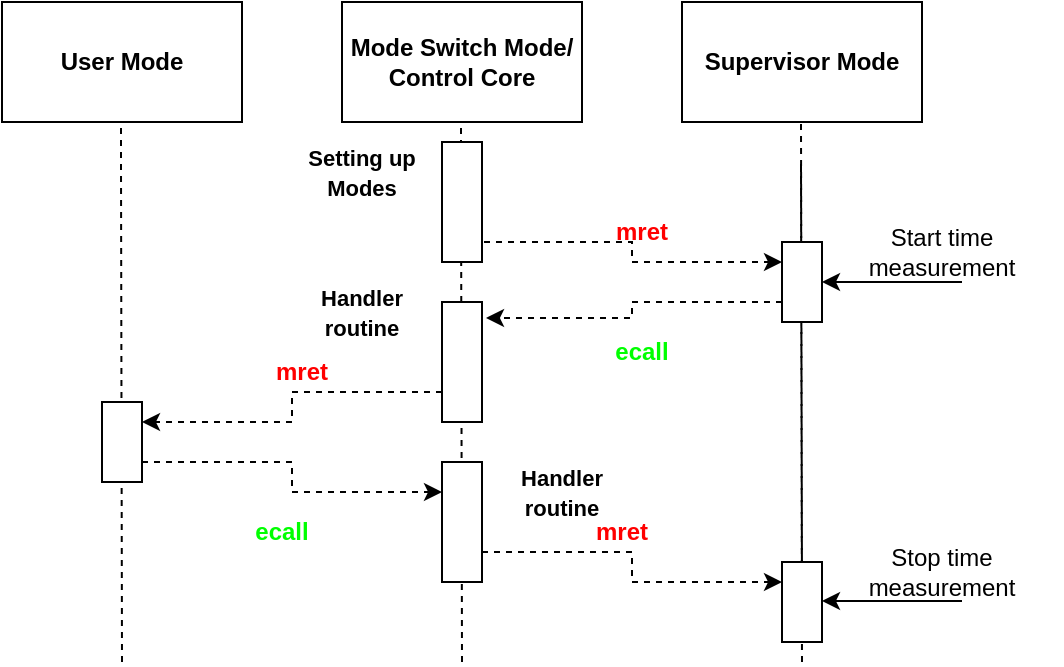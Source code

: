 <mxfile version="22.1.18" type="device">
  <diagram name="Page-1" id="-q-fvx6Urr765f_wn-v6">
    <mxGraphModel dx="1114" dy="551" grid="1" gridSize="10" guides="1" tooltips="1" connect="1" arrows="1" fold="1" page="1" pageScale="1" pageWidth="850" pageHeight="1100" math="0" shadow="0">
      <root>
        <mxCell id="0" />
        <mxCell id="1" parent="0" />
        <mxCell id="VS5uHlb_sq7G1ENyeqIT-1" value="&lt;b&gt;User Mode&lt;/b&gt;" style="rounded=0;whiteSpace=wrap;html=1;" vertex="1" parent="1">
          <mxGeometry x="160" y="110" width="120" height="60" as="geometry" />
        </mxCell>
        <mxCell id="VS5uHlb_sq7G1ENyeqIT-2" value="&lt;div style=&quot;&quot;&gt;&lt;font style=&quot;font-size: 12px;&quot;&gt;&lt;b&gt;&lt;font style=&quot;font-size: 12px;&quot;&gt;Mode Switch Mode/&lt;/font&gt;&lt;/b&gt;&lt;/font&gt;&lt;/div&gt;&lt;div style=&quot;&quot;&gt;&lt;font style=&quot;font-size: 12px;&quot;&gt;&lt;b&gt;&lt;font style=&quot;font-size: 12px;&quot;&gt;Control Core&lt;font style=&quot;font-size: 12px;&quot;&gt;&lt;br&gt;&lt;/font&gt;&lt;/font&gt;&lt;/b&gt;&lt;/font&gt;&lt;/div&gt;" style="rounded=0;whiteSpace=wrap;html=1;" vertex="1" parent="1">
          <mxGeometry x="330" y="110" width="120" height="60" as="geometry" />
        </mxCell>
        <mxCell id="VS5uHlb_sq7G1ENyeqIT-3" value="&lt;font size=&quot;1&quot;&gt;&lt;b style=&quot;font-size: 12px;&quot;&gt;Supervisor Mode&lt;/b&gt;&lt;/font&gt;" style="rounded=0;whiteSpace=wrap;html=1;" vertex="1" parent="1">
          <mxGeometry x="500" y="110" width="120" height="60" as="geometry" />
        </mxCell>
        <mxCell id="VS5uHlb_sq7G1ENyeqIT-5" value="&lt;font style=&quot;font-size: 11px;&quot;&gt;&lt;b&gt;Setting up Modes&lt;/b&gt;&lt;/font&gt;" style="text;html=1;strokeColor=none;fillColor=none;align=center;verticalAlign=middle;whiteSpace=wrap;rounded=0;" vertex="1" parent="1">
          <mxGeometry x="310" y="180" width="60" height="30" as="geometry" />
        </mxCell>
        <mxCell id="VS5uHlb_sq7G1ENyeqIT-6" value="" style="endArrow=none;dashed=1;html=1;rounded=0;" edge="1" parent="1">
          <mxGeometry width="50" height="50" relative="1" as="geometry">
            <mxPoint x="390" y="440" as="sourcePoint" />
            <mxPoint x="389.5" y="170" as="targetPoint" />
            <Array as="points">
              <mxPoint x="389.5" y="190" />
            </Array>
          </mxGeometry>
        </mxCell>
        <mxCell id="VS5uHlb_sq7G1ENyeqIT-7" value="" style="endArrow=none;dashed=1;html=1;rounded=0;" edge="1" parent="1">
          <mxGeometry width="50" height="50" relative="1" as="geometry">
            <mxPoint x="220" y="440" as="sourcePoint" />
            <mxPoint x="219.5" y="170" as="targetPoint" />
            <Array as="points">
              <mxPoint x="219.5" y="190" />
            </Array>
          </mxGeometry>
        </mxCell>
        <mxCell id="VS5uHlb_sq7G1ENyeqIT-8" value="" style="endArrow=none;dashed=1;html=1;rounded=0;" edge="1" parent="1" source="VS5uHlb_sq7G1ENyeqIT-18">
          <mxGeometry width="50" height="50" relative="1" as="geometry">
            <mxPoint x="560" y="545" as="sourcePoint" />
            <mxPoint x="559.5" y="170" as="targetPoint" />
            <Array as="points" />
          </mxGeometry>
        </mxCell>
        <mxCell id="VS5uHlb_sq7G1ENyeqIT-24" style="edgeStyle=orthogonalEdgeStyle;rounded=0;orthogonalLoop=1;jettySize=auto;html=1;exitX=0;exitY=0.75;exitDx=0;exitDy=0;entryX=1;entryY=0.25;entryDx=0;entryDy=0;dashed=1;" edge="1" parent="1" source="VS5uHlb_sq7G1ENyeqIT-12" target="VS5uHlb_sq7G1ENyeqIT-14">
          <mxGeometry relative="1" as="geometry" />
        </mxCell>
        <mxCell id="VS5uHlb_sq7G1ENyeqIT-12" value="" style="rounded=0;whiteSpace=wrap;html=1;" vertex="1" parent="1">
          <mxGeometry x="380" y="260" width="20" height="60" as="geometry" />
        </mxCell>
        <mxCell id="VS5uHlb_sq7G1ENyeqIT-13" value="&lt;font style=&quot;font-size: 11px;&quot;&gt;&lt;b&gt;Handler routine&lt;/b&gt;&lt;/font&gt;" style="text;html=1;strokeColor=none;fillColor=none;align=center;verticalAlign=middle;whiteSpace=wrap;rounded=0;" vertex="1" parent="1">
          <mxGeometry x="310" y="250" width="60" height="30" as="geometry" />
        </mxCell>
        <mxCell id="VS5uHlb_sq7G1ENyeqIT-26" style="edgeStyle=orthogonalEdgeStyle;rounded=0;orthogonalLoop=1;jettySize=auto;html=1;exitX=1;exitY=0.75;exitDx=0;exitDy=0;entryX=0;entryY=0.25;entryDx=0;entryDy=0;dashed=1;" edge="1" parent="1" source="VS5uHlb_sq7G1ENyeqIT-14" target="VS5uHlb_sq7G1ENyeqIT-15">
          <mxGeometry relative="1" as="geometry" />
        </mxCell>
        <mxCell id="VS5uHlb_sq7G1ENyeqIT-14" value="" style="rounded=0;whiteSpace=wrap;html=1;" vertex="1" parent="1">
          <mxGeometry x="210" y="310" width="20" height="40" as="geometry" />
        </mxCell>
        <mxCell id="VS5uHlb_sq7G1ENyeqIT-27" style="edgeStyle=orthogonalEdgeStyle;rounded=0;orthogonalLoop=1;jettySize=auto;html=1;exitX=1;exitY=0.75;exitDx=0;exitDy=0;entryX=0;entryY=0.25;entryDx=0;entryDy=0;dashed=1;" edge="1" parent="1" source="VS5uHlb_sq7G1ENyeqIT-15" target="VS5uHlb_sq7G1ENyeqIT-18">
          <mxGeometry relative="1" as="geometry" />
        </mxCell>
        <mxCell id="VS5uHlb_sq7G1ENyeqIT-15" value="" style="rounded=0;whiteSpace=wrap;html=1;" vertex="1" parent="1">
          <mxGeometry x="380" y="340" width="20" height="60" as="geometry" />
        </mxCell>
        <mxCell id="VS5uHlb_sq7G1ENyeqIT-16" value="&lt;font style=&quot;font-size: 11px;&quot;&gt;&lt;b&gt;Handler routine&lt;/b&gt;&lt;/font&gt;" style="text;html=1;strokeColor=none;fillColor=none;align=center;verticalAlign=middle;whiteSpace=wrap;rounded=0;" vertex="1" parent="1">
          <mxGeometry x="410" y="340" width="60" height="30" as="geometry" />
        </mxCell>
        <mxCell id="VS5uHlb_sq7G1ENyeqIT-19" value="" style="endArrow=none;dashed=1;html=1;rounded=0;" edge="1" parent="1" target="VS5uHlb_sq7G1ENyeqIT-18">
          <mxGeometry width="50" height="50" relative="1" as="geometry">
            <mxPoint x="560" y="440" as="sourcePoint" />
            <mxPoint x="559.5" y="170" as="targetPoint" />
            <Array as="points">
              <mxPoint x="559.5" y="190" />
            </Array>
          </mxGeometry>
        </mxCell>
        <mxCell id="VS5uHlb_sq7G1ENyeqIT-18" value="" style="rounded=0;whiteSpace=wrap;html=1;" vertex="1" parent="1">
          <mxGeometry x="550" y="390" width="20" height="40" as="geometry" />
        </mxCell>
        <mxCell id="VS5uHlb_sq7G1ENyeqIT-10" value="" style="rounded=0;whiteSpace=wrap;html=1;" vertex="1" parent="1">
          <mxGeometry x="550" y="230" width="20" height="40" as="geometry" />
        </mxCell>
        <mxCell id="VS5uHlb_sq7G1ENyeqIT-20" style="edgeStyle=orthogonalEdgeStyle;rounded=0;orthogonalLoop=1;jettySize=auto;html=1;exitX=1;exitY=0.75;exitDx=0;exitDy=0;entryX=0;entryY=0.25;entryDx=0;entryDy=0;dashed=1;" edge="1" parent="1" source="VS5uHlb_sq7G1ENyeqIT-4" target="VS5uHlb_sq7G1ENyeqIT-10">
          <mxGeometry relative="1" as="geometry">
            <Array as="points">
              <mxPoint x="400" y="230" />
              <mxPoint x="475" y="230" />
              <mxPoint x="475" y="240" />
            </Array>
          </mxGeometry>
        </mxCell>
        <mxCell id="VS5uHlb_sq7G1ENyeqIT-4" value="" style="rounded=0;whiteSpace=wrap;html=1;" vertex="1" parent="1">
          <mxGeometry x="380" y="180" width="20" height="60" as="geometry" />
        </mxCell>
        <mxCell id="VS5uHlb_sq7G1ENyeqIT-22" value="&lt;b&gt;&lt;font color=&quot;#ff0000&quot;&gt;mret&lt;/font&gt;&lt;/b&gt;" style="text;html=1;strokeColor=none;fillColor=none;align=center;verticalAlign=middle;whiteSpace=wrap;rounded=0;" vertex="1" parent="1">
          <mxGeometry x="450" y="210" width="60" height="30" as="geometry" />
        </mxCell>
        <mxCell id="VS5uHlb_sq7G1ENyeqIT-23" style="edgeStyle=orthogonalEdgeStyle;rounded=0;orthogonalLoop=1;jettySize=auto;html=1;exitX=0;exitY=0.75;exitDx=0;exitDy=0;entryX=1.1;entryY=0.133;entryDx=0;entryDy=0;entryPerimeter=0;dashed=1;" edge="1" parent="1" source="VS5uHlb_sq7G1ENyeqIT-10" target="VS5uHlb_sq7G1ENyeqIT-12">
          <mxGeometry relative="1" as="geometry" />
        </mxCell>
        <mxCell id="VS5uHlb_sq7G1ENyeqIT-28" value="&lt;b&gt;&lt;font color=&quot;#ff0000&quot;&gt;mret&lt;/font&gt;&lt;/b&gt;" style="text;html=1;strokeColor=none;fillColor=none;align=center;verticalAlign=middle;whiteSpace=wrap;rounded=0;" vertex="1" parent="1">
          <mxGeometry x="440" y="360" width="60" height="30" as="geometry" />
        </mxCell>
        <mxCell id="VS5uHlb_sq7G1ENyeqIT-29" value="&lt;b&gt;&lt;font color=&quot;#ff0000&quot;&gt;mret&lt;/font&gt;&lt;/b&gt;" style="text;html=1;strokeColor=none;fillColor=none;align=center;verticalAlign=middle;whiteSpace=wrap;rounded=0;" vertex="1" parent="1">
          <mxGeometry x="280" y="280" width="60" height="30" as="geometry" />
        </mxCell>
        <mxCell id="VS5uHlb_sq7G1ENyeqIT-31" value="&lt;b&gt;&lt;font color=&quot;#00ff00&quot;&gt;ecall&lt;/font&gt;&lt;/b&gt;" style="text;html=1;strokeColor=none;fillColor=none;align=center;verticalAlign=middle;whiteSpace=wrap;rounded=0;" vertex="1" parent="1">
          <mxGeometry x="450" y="270" width="60" height="30" as="geometry" />
        </mxCell>
        <mxCell id="VS5uHlb_sq7G1ENyeqIT-32" value="&lt;b&gt;&lt;font color=&quot;#00ff00&quot;&gt;ecall&lt;/font&gt;&lt;/b&gt;" style="text;html=1;strokeColor=none;fillColor=none;align=center;verticalAlign=middle;whiteSpace=wrap;rounded=0;" vertex="1" parent="1">
          <mxGeometry x="270" y="360" width="60" height="30" as="geometry" />
        </mxCell>
        <mxCell id="VS5uHlb_sq7G1ENyeqIT-34" value="" style="endArrow=classic;html=1;rounded=0;entryX=1;entryY=0.5;entryDx=0;entryDy=0;" edge="1" parent="1" target="VS5uHlb_sq7G1ENyeqIT-10">
          <mxGeometry width="50" height="50" relative="1" as="geometry">
            <mxPoint x="640" y="250" as="sourcePoint" />
            <mxPoint x="700" y="250" as="targetPoint" />
          </mxGeometry>
        </mxCell>
        <mxCell id="VS5uHlb_sq7G1ENyeqIT-35" value="" style="endArrow=classic;html=1;rounded=0;entryX=1;entryY=0.5;entryDx=0;entryDy=0;" edge="1" parent="1">
          <mxGeometry width="50" height="50" relative="1" as="geometry">
            <mxPoint x="640" y="409.5" as="sourcePoint" />
            <mxPoint x="570" y="409.5" as="targetPoint" />
          </mxGeometry>
        </mxCell>
        <mxCell id="VS5uHlb_sq7G1ENyeqIT-36" value="Start time measurement" style="text;html=1;strokeColor=none;fillColor=none;align=center;verticalAlign=middle;whiteSpace=wrap;rounded=0;" vertex="1" parent="1">
          <mxGeometry x="570" y="220" width="120" height="30" as="geometry" />
        </mxCell>
        <mxCell id="VS5uHlb_sq7G1ENyeqIT-37" value="Stop time measurement" style="text;html=1;strokeColor=none;fillColor=none;align=center;verticalAlign=middle;whiteSpace=wrap;rounded=0;" vertex="1" parent="1">
          <mxGeometry x="570" y="380" width="120" height="30" as="geometry" />
        </mxCell>
      </root>
    </mxGraphModel>
  </diagram>
</mxfile>
